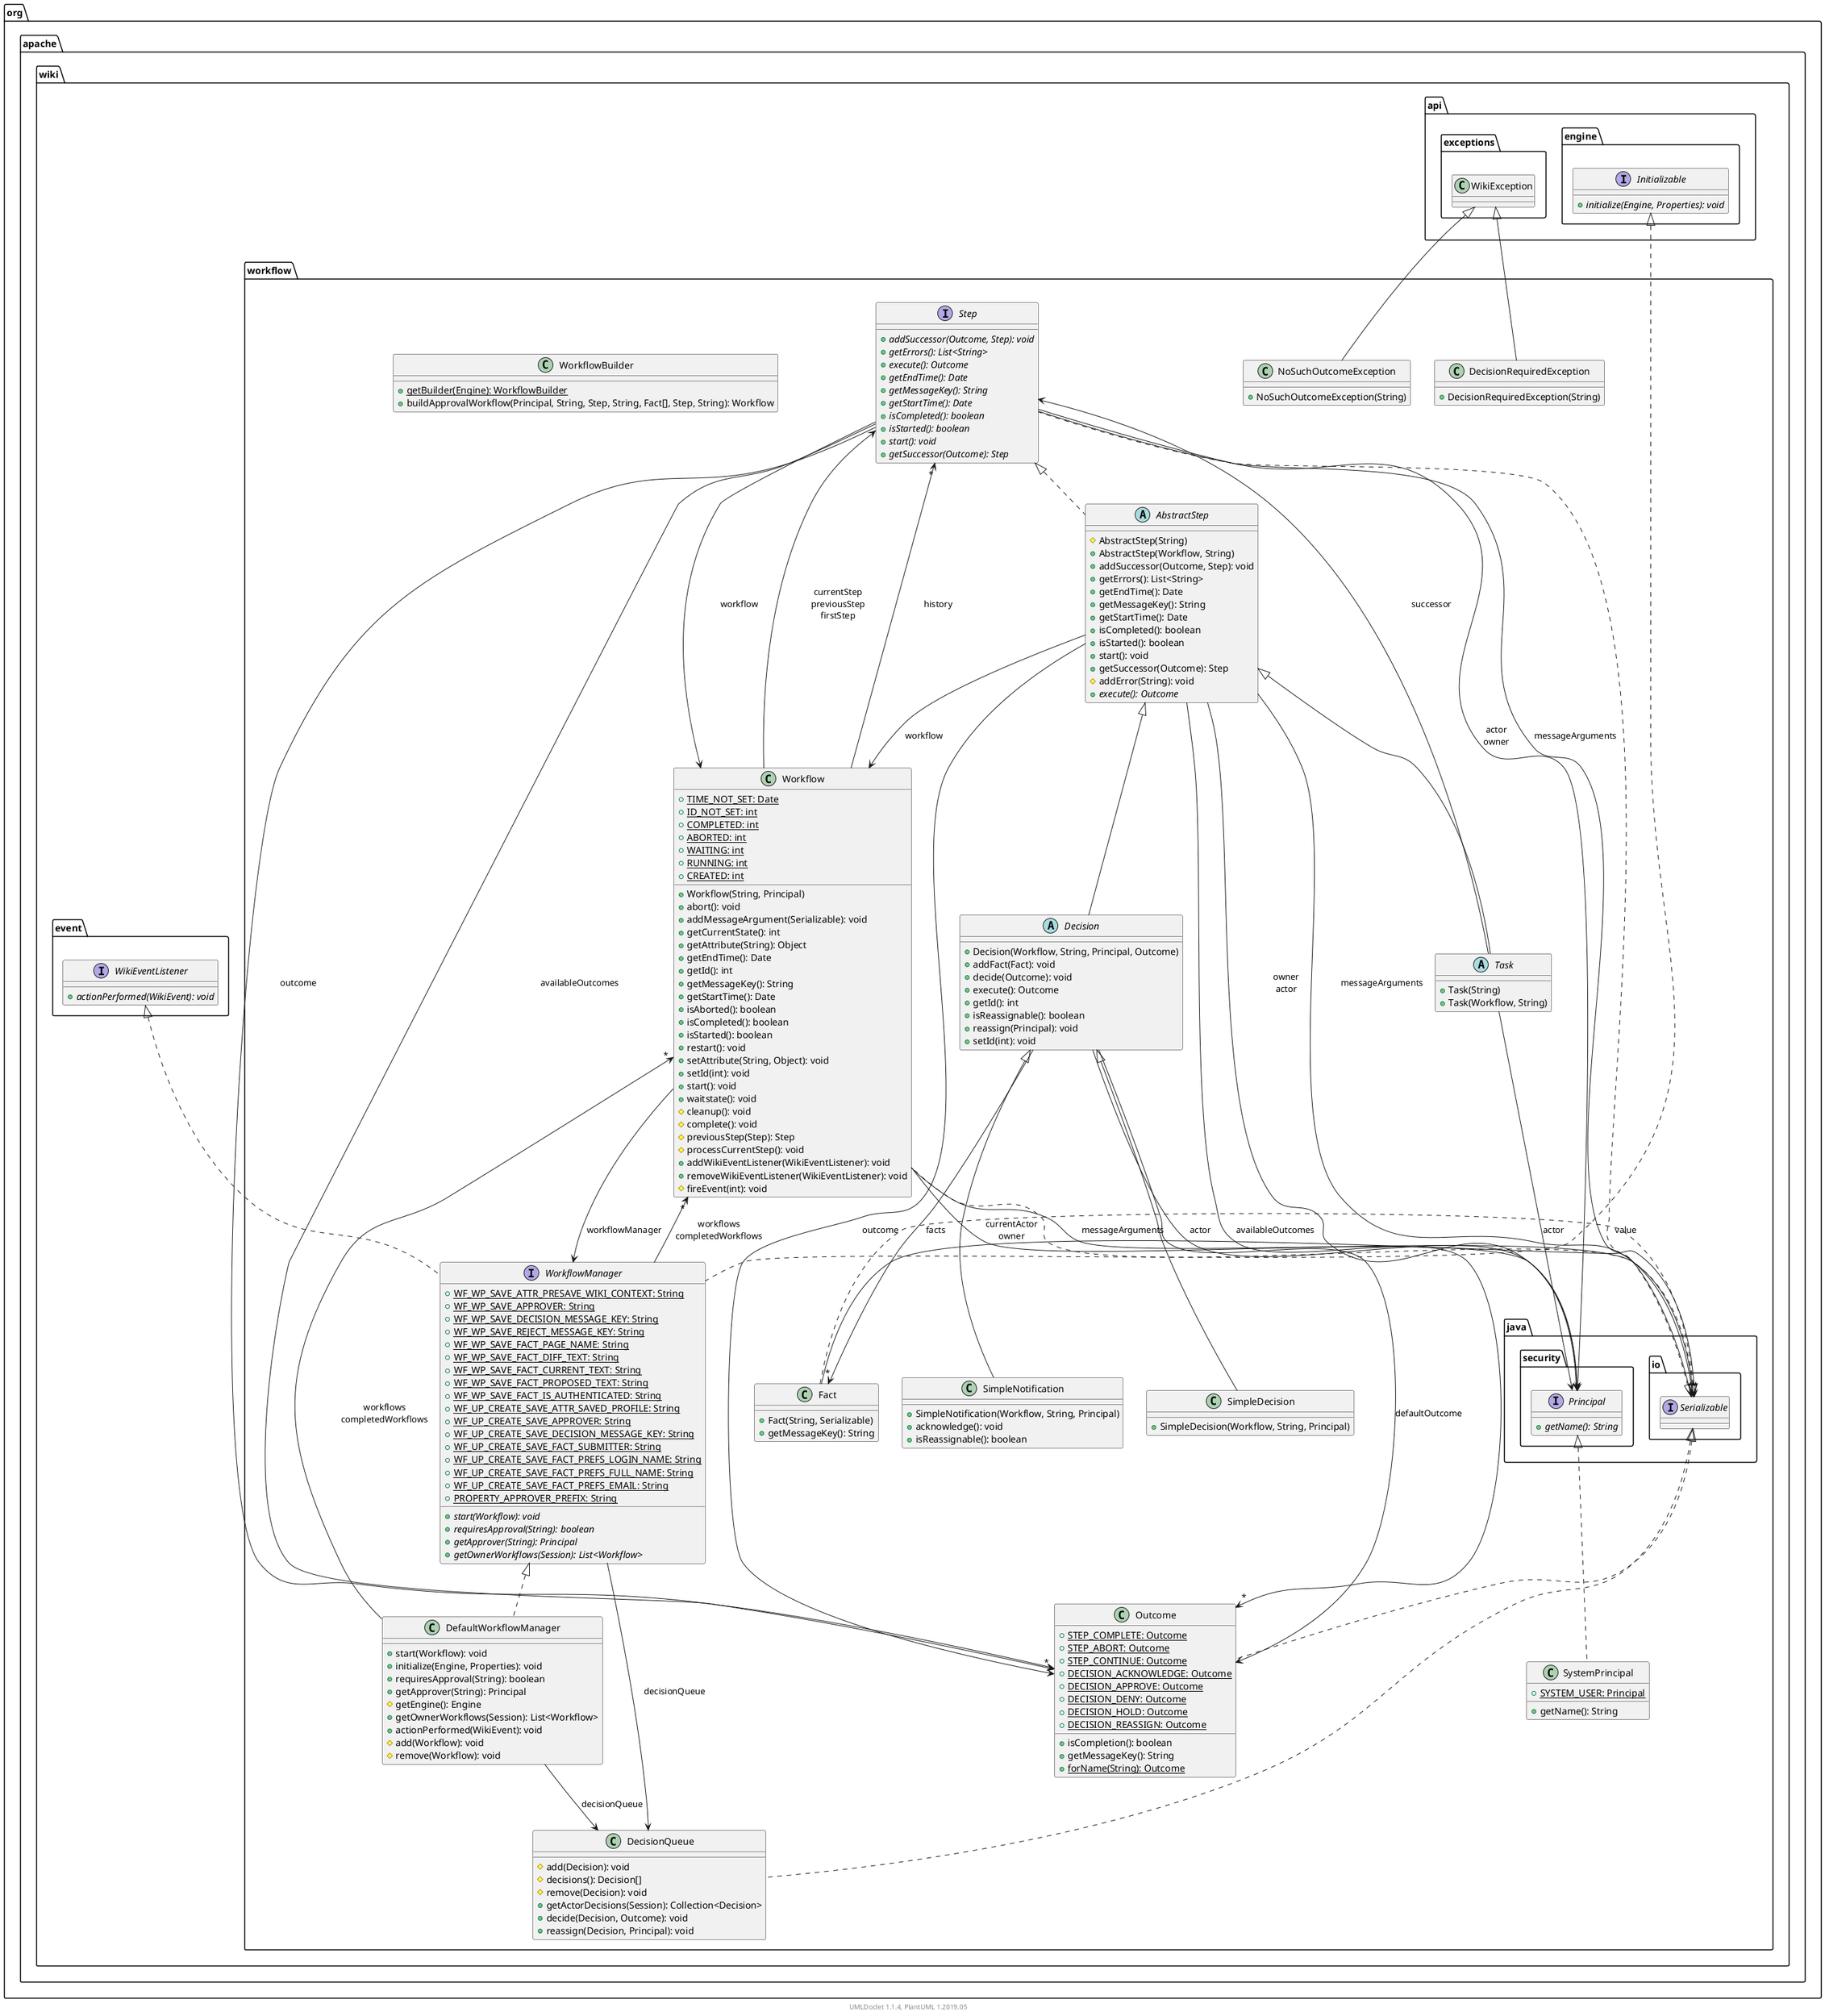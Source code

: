 @startuml

    namespace org.apache.wiki.workflow {

        abstract class Decision [[Decision.html]] {
            +Decision(Workflow, String, Principal, Outcome)
            +addFact(Fact): void
            +decide(Outcome): void
            +execute(): Outcome
            +getId(): int
            +isReassignable(): boolean
            +reassign(Principal): void
            +setId(int): void
        }

        class DefaultWorkflowManager [[DefaultWorkflowManager.html]] {
            +start(Workflow): void
            +initialize(Engine, Properties): void
            +requiresApproval(String): boolean
            +getApprover(String): Principal
            #getEngine(): Engine
            +getOwnerWorkflows(Session): List<Workflow>
            +actionPerformed(WikiEvent): void
            #add(Workflow): void
            #remove(Workflow): void
        }

        class SystemPrincipal [[SystemPrincipal.html]] {
            {static} +SYSTEM_USER: Principal
            +getName(): String
        }

        class Outcome [[Outcome.html]] {
            {static} +STEP_COMPLETE: Outcome
            {static} +STEP_ABORT: Outcome
            {static} +STEP_CONTINUE: Outcome
            {static} +DECISION_ACKNOWLEDGE: Outcome
            {static} +DECISION_APPROVE: Outcome
            {static} +DECISION_DENY: Outcome
            {static} +DECISION_HOLD: Outcome
            {static} +DECISION_REASSIGN: Outcome
            +isCompletion(): boolean
            +getMessageKey(): String
            {static} +forName(String): Outcome
        }

        class Fact [[Fact.html]] {
            +Fact(String, Serializable)
            +getMessageKey(): String
        }

        class SimpleNotification [[SimpleNotification.html]] {
            +SimpleNotification(Workflow, String, Principal)
            +acknowledge(): void
            +isReassignable(): boolean
        }

        class NoSuchOutcomeException [[NoSuchOutcomeException.html]] {
            +NoSuchOutcomeException(String)
        }

        abstract class Task [[Task.html]] {
            +Task(String)
            +Task(Workflow, String)
        }

        class DecisionQueue [[DecisionQueue.html]] {
            #add(Decision): void
            #decisions(): Decision[]
            #remove(Decision): void
            +getActorDecisions(Session): Collection<Decision>
            +decide(Decision, Outcome): void
            +reassign(Decision, Principal): void
        }

        class Workflow [[Workflow.html]] {
            {static} +TIME_NOT_SET: Date
            {static} +ID_NOT_SET: int
            {static} +COMPLETED: int
            {static} +ABORTED: int
            {static} +WAITING: int
            {static} +RUNNING: int
            {static} +CREATED: int
            +Workflow(String, Principal)
            +abort(): void
            +addMessageArgument(Serializable): void
            +getCurrentState(): int
            +getAttribute(String): Object
            +getEndTime(): Date
            +getId(): int
            +getMessageKey(): String
            +getStartTime(): Date
            +isAborted(): boolean
            +isCompleted(): boolean
            +isStarted(): boolean
            +restart(): void
            +setAttribute(String, Object): void
            +setId(int): void
            +start(): void
            +waitstate(): void
            #cleanup(): void
            #complete(): void
            #previousStep(Step): Step
            #processCurrentStep(): void
            +addWikiEventListener(WikiEventListener): void
            +removeWikiEventListener(WikiEventListener): void
            #fireEvent(int): void
        }

        class DecisionRequiredException [[DecisionRequiredException.html]] {
            +DecisionRequiredException(String)
        }

        interface Step [[Step.html]] {
            {abstract} +addSuccessor(Outcome, Step): void
            {abstract} +getErrors(): List<String>
            {abstract} +execute(): Outcome
            {abstract} +getEndTime(): Date
            {abstract} +getMessageKey(): String
            {abstract} +getStartTime(): Date
            {abstract} +isCompleted(): boolean
            {abstract} +isStarted(): boolean
            {abstract} +start(): void
            {abstract} +getSuccessor(Outcome): Step
        }

        class SimpleDecision [[SimpleDecision.html]] {
            +SimpleDecision(Workflow, String, Principal)
        }

        class WorkflowBuilder [[WorkflowBuilder.html]] {
            {static} +getBuilder(Engine): WorkflowBuilder
            +buildApprovalWorkflow(Principal, String, Step, String, Fact[], Step, String): Workflow
        }

        abstract class AbstractStep [[AbstractStep.html]] {
            #AbstractStep(String)
            +AbstractStep(Workflow, String)
            +addSuccessor(Outcome, Step): void
            +getErrors(): List<String>
            +getEndTime(): Date
            +getMessageKey(): String
            +getStartTime(): Date
            +isCompleted(): boolean
            +isStarted(): boolean
            +start(): void
            +getSuccessor(Outcome): Step
            #addError(String): void
            {abstract} +execute(): Outcome
        }

        interface WorkflowManager [[WorkflowManager.html]] {
            {static} +WF_WP_SAVE_ATTR_PRESAVE_WIKI_CONTEXT: String
            {static} +WF_WP_SAVE_APPROVER: String
            {static} +WF_WP_SAVE_DECISION_MESSAGE_KEY: String
            {static} +WF_WP_SAVE_REJECT_MESSAGE_KEY: String
            {static} +WF_WP_SAVE_FACT_PAGE_NAME: String
            {static} +WF_WP_SAVE_FACT_DIFF_TEXT: String
            {static} +WF_WP_SAVE_FACT_CURRENT_TEXT: String
            {static} +WF_WP_SAVE_FACT_PROPOSED_TEXT: String
            {static} +WF_WP_SAVE_FACT_IS_AUTHENTICATED: String
            {static} +WF_UP_CREATE_SAVE_ATTR_SAVED_PROFILE: String
            {static} +WF_UP_CREATE_SAVE_APPROVER: String
            {static} +WF_UP_CREATE_SAVE_DECISION_MESSAGE_KEY: String
            {static} +WF_UP_CREATE_SAVE_FACT_SUBMITTER: String
            {static} +WF_UP_CREATE_SAVE_FACT_PREFS_LOGIN_NAME: String
            {static} +WF_UP_CREATE_SAVE_FACT_PREFS_FULL_NAME: String
            {static} +WF_UP_CREATE_SAVE_FACT_PREFS_EMAIL: String
            {static} +PROPERTY_APPROVER_PREFIX: String
            {abstract} +start(Workflow): void
            {abstract} +requiresApproval(String): boolean
            {abstract} +getApprover(String): Principal
            {abstract} +getOwnerWorkflows(Session): List<Workflow>
        }

        AbstractStep <|-- Decision

        WorkflowManager <|.. DefaultWorkflowManager

        interface java.security.Principal {
            {abstract} +getName(): String
        }
        java.security.Principal <|.. SystemPrincipal

        interface java.io.Serializable
        java.io.Serializable <|.. Outcome

        java.io.Serializable <|.. Fact

        Decision <|-- SimpleNotification

        class org.apache.wiki.api.exceptions.WikiException
        org.apache.wiki.api.exceptions.WikiException <|-- NoSuchOutcomeException

        AbstractStep <|-- Task

        java.io.Serializable <|.. DecisionQueue

        java.io.Serializable <|.. Workflow

        org.apache.wiki.api.exceptions.WikiException <|-- DecisionRequiredException

        java.io.Serializable <|.. Step

        Decision <|-- SimpleDecision

        Step <|.. AbstractStep

        interface org.apache.wiki.event.WikiEventListener {
            {abstract} +actionPerformed(WikiEvent): void
        }
        org.apache.wiki.event.WikiEventListener <|.. WorkflowManager

        interface org.apache.wiki.api.engine.Initializable {
            {abstract} +initialize(Engine, Properties): void
        }
        org.apache.wiki.api.engine.Initializable <|.. WorkflowManager

        Decision --> java.security.Principal: actor

        Decision --> Outcome: defaultOutcome

        Decision --> "*" Fact: facts

        DefaultWorkflowManager --> "*" Workflow: workflows\ncompletedWorkflows

        DefaultWorkflowManager --> DecisionQueue: decisionQueue

        Fact --> java.io.Serializable: value

        Task --> java.security.Principal: actor

        Task --> Step: successor

        Workflow --> java.security.Principal: currentActor\nowner

        Workflow --> Step: currentStep\npreviousStep\nfirstStep

        Workflow --> "*" java.io.Serializable: messageArguments

        Workflow --> WorkflowManager: workflowManager

        Workflow --> "*" Step: history

        Step --> "*" Outcome: availableOutcomes

        Step --> java.security.Principal: actor\nowner

        Step --> "*" java.io.Serializable: messageArguments

        Step --> Outcome: outcome

        Step --> Workflow: workflow

        AbstractStep --> "*" Outcome: availableOutcomes

        AbstractStep --> "*" java.io.Serializable: messageArguments

        AbstractStep --> Outcome: outcome

        AbstractStep --> java.security.Principal: owner\nactor

        AbstractStep --> Workflow: workflow

        WorkflowManager --> "*" Workflow: workflows\ncompletedWorkflows

        WorkflowManager --> DecisionQueue: decisionQueue

    }


    center footer UMLDoclet 1.1.4, PlantUML 1.2019.05
@enduml
